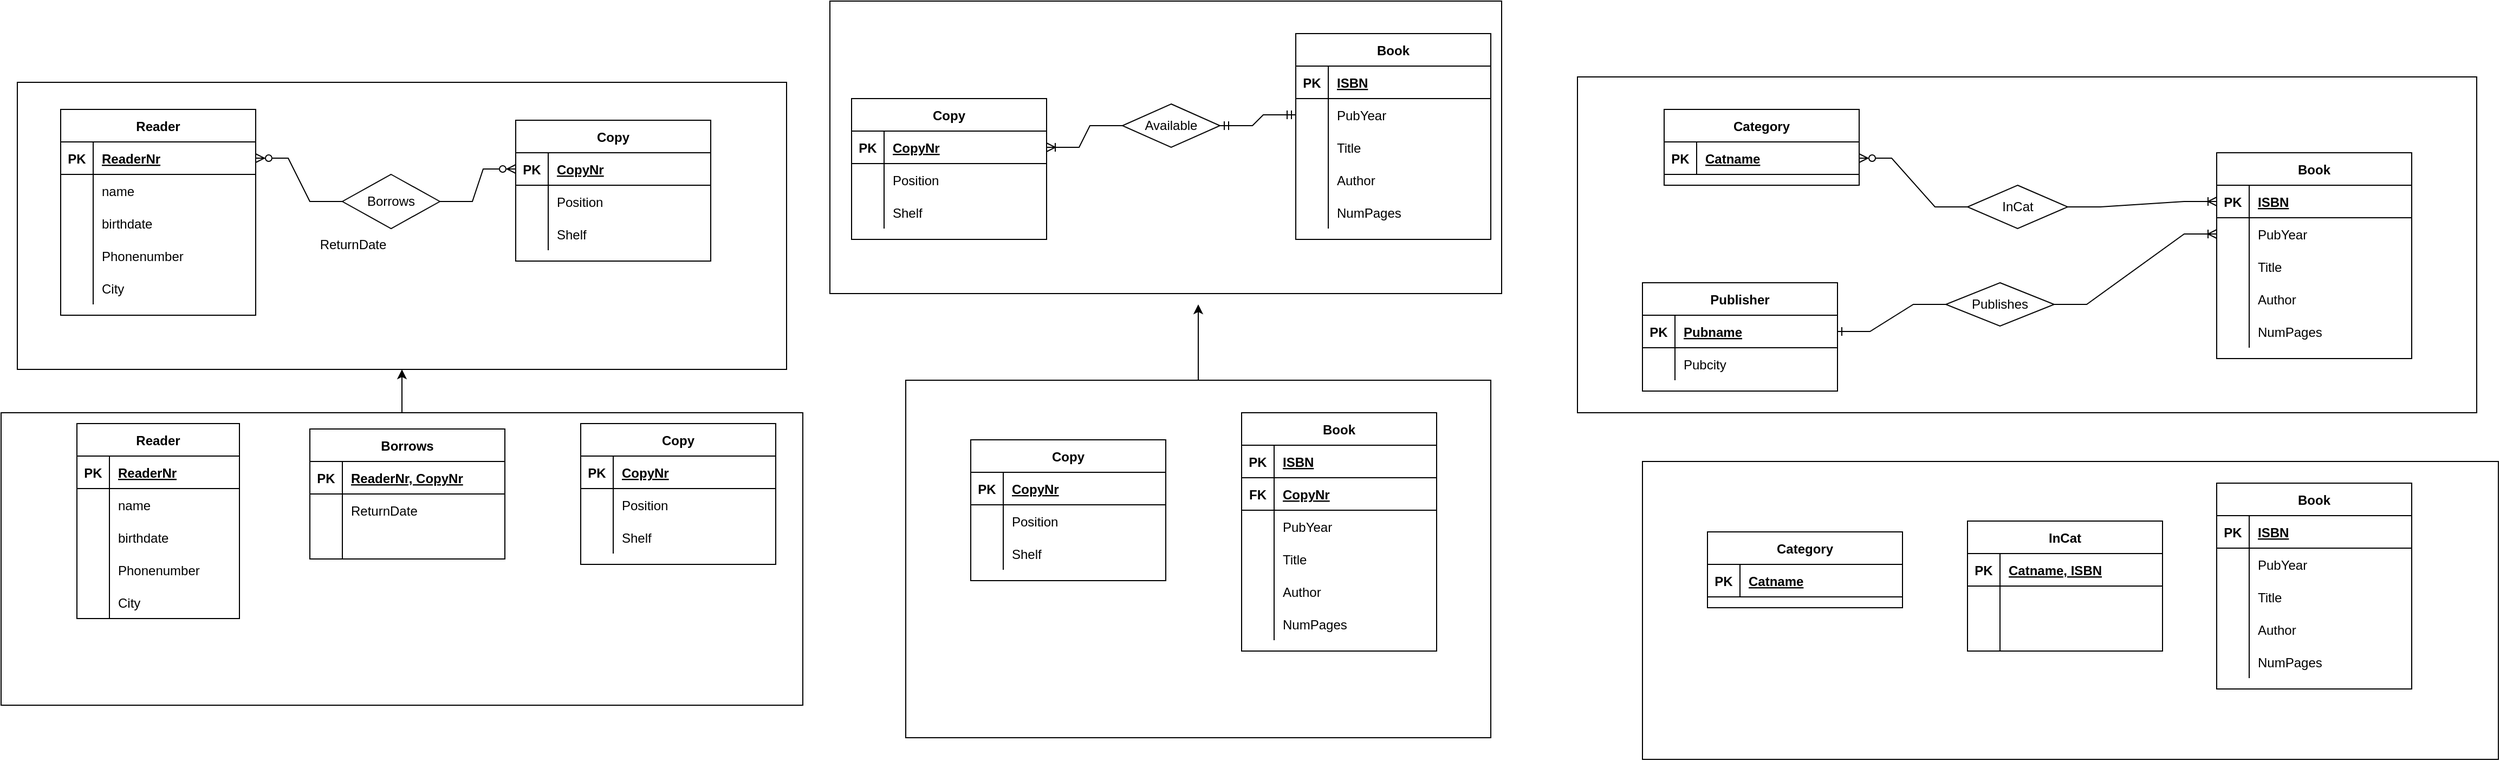 <mxfile version="17.1.3" type="github">
  <diagram id="YbDaTzTtD6lh9NlxWubb" name="Page-1">
    <mxGraphModel dx="2697" dy="891" grid="1" gridSize="10" guides="1" tooltips="1" connect="1" arrows="1" fold="1" page="1" pageScale="1" pageWidth="1100" pageHeight="850" math="0" shadow="0">
      <root>
        <mxCell id="0" />
        <mxCell id="1" parent="0" />
        <mxCell id="J8RmBhUDRjorfTc5Nglt-68" style="edgeStyle=orthogonalEdgeStyle;rounded=0;orthogonalLoop=1;jettySize=auto;html=1;" edge="1" parent="1" source="J8RmBhUDRjorfTc5Nglt-67">
          <mxGeometry relative="1" as="geometry">
            <mxPoint x="1100" y="300" as="targetPoint" />
          </mxGeometry>
        </mxCell>
        <mxCell id="J8RmBhUDRjorfTc5Nglt-67" value="" style="rounded=0;whiteSpace=wrap;html=1;" vertex="1" parent="1">
          <mxGeometry x="830" y="370" width="540" height="330" as="geometry" />
        </mxCell>
        <mxCell id="J8RmBhUDRjorfTc5Nglt-65" value="" style="rounded=0;whiteSpace=wrap;html=1;" vertex="1" parent="1">
          <mxGeometry x="760" y="20" width="620" height="270" as="geometry" />
        </mxCell>
        <mxCell id="J8RmBhUDRjorfTc5Nglt-66" value="" style="edgeStyle=orthogonalEdgeStyle;rounded=0;orthogonalLoop=1;jettySize=auto;html=1;" edge="1" parent="1" source="J8RmBhUDRjorfTc5Nglt-64" target="J8RmBhUDRjorfTc5Nglt-63">
          <mxGeometry relative="1" as="geometry" />
        </mxCell>
        <mxCell id="J8RmBhUDRjorfTc5Nglt-64" value="" style="rounded=0;whiteSpace=wrap;html=1;" vertex="1" parent="1">
          <mxGeometry x="-5" y="400" width="740" height="270" as="geometry" />
        </mxCell>
        <mxCell id="J8RmBhUDRjorfTc5Nglt-63" value="" style="rounded=0;whiteSpace=wrap;html=1;" vertex="1" parent="1">
          <mxGeometry x="10" y="95" width="710" height="265" as="geometry" />
        </mxCell>
        <mxCell id="J8RmBhUDRjorfTc5Nglt-62" value="" style="rounded=0;whiteSpace=wrap;html=1;" vertex="1" parent="1">
          <mxGeometry x="1450" y="90" width="830" height="310" as="geometry" />
        </mxCell>
        <mxCell id="0ZqZkq0Nvg_SHsVVWNpd-1" value="Reader" style="shape=table;startSize=30;container=1;collapsible=1;childLayout=tableLayout;fixedRows=1;rowLines=0;fontStyle=1;align=center;resizeLast=1;" parent="1" vertex="1">
          <mxGeometry x="50" y="120" width="180" height="190" as="geometry" />
        </mxCell>
        <mxCell id="0ZqZkq0Nvg_SHsVVWNpd-2" value="" style="shape=tableRow;horizontal=0;startSize=0;swimlaneHead=0;swimlaneBody=0;fillColor=none;collapsible=0;dropTarget=0;points=[[0,0.5],[1,0.5]];portConstraint=eastwest;top=0;left=0;right=0;bottom=1;" parent="0ZqZkq0Nvg_SHsVVWNpd-1" vertex="1">
          <mxGeometry y="30" width="180" height="30" as="geometry" />
        </mxCell>
        <mxCell id="0ZqZkq0Nvg_SHsVVWNpd-3" value="PK" style="shape=partialRectangle;connectable=0;fillColor=none;top=0;left=0;bottom=0;right=0;fontStyle=1;overflow=hidden;" parent="0ZqZkq0Nvg_SHsVVWNpd-2" vertex="1">
          <mxGeometry width="30" height="30" as="geometry">
            <mxRectangle width="30" height="30" as="alternateBounds" />
          </mxGeometry>
        </mxCell>
        <mxCell id="0ZqZkq0Nvg_SHsVVWNpd-4" value="ReaderNr" style="shape=partialRectangle;connectable=0;fillColor=none;top=0;left=0;bottom=0;right=0;align=left;spacingLeft=6;fontStyle=5;overflow=hidden;" parent="0ZqZkq0Nvg_SHsVVWNpd-2" vertex="1">
          <mxGeometry x="30" width="150" height="30" as="geometry">
            <mxRectangle width="150" height="30" as="alternateBounds" />
          </mxGeometry>
        </mxCell>
        <mxCell id="0ZqZkq0Nvg_SHsVVWNpd-5" value="" style="shape=tableRow;horizontal=0;startSize=0;swimlaneHead=0;swimlaneBody=0;fillColor=none;collapsible=0;dropTarget=0;points=[[0,0.5],[1,0.5]];portConstraint=eastwest;top=0;left=0;right=0;bottom=0;" parent="0ZqZkq0Nvg_SHsVVWNpd-1" vertex="1">
          <mxGeometry y="60" width="180" height="30" as="geometry" />
        </mxCell>
        <mxCell id="0ZqZkq0Nvg_SHsVVWNpd-6" value="" style="shape=partialRectangle;connectable=0;fillColor=none;top=0;left=0;bottom=0;right=0;editable=1;overflow=hidden;" parent="0ZqZkq0Nvg_SHsVVWNpd-5" vertex="1">
          <mxGeometry width="30" height="30" as="geometry">
            <mxRectangle width="30" height="30" as="alternateBounds" />
          </mxGeometry>
        </mxCell>
        <mxCell id="0ZqZkq0Nvg_SHsVVWNpd-7" value="name" style="shape=partialRectangle;connectable=0;fillColor=none;top=0;left=0;bottom=0;right=0;align=left;spacingLeft=6;overflow=hidden;" parent="0ZqZkq0Nvg_SHsVVWNpd-5" vertex="1">
          <mxGeometry x="30" width="150" height="30" as="geometry">
            <mxRectangle width="150" height="30" as="alternateBounds" />
          </mxGeometry>
        </mxCell>
        <mxCell id="0ZqZkq0Nvg_SHsVVWNpd-8" value="" style="shape=tableRow;horizontal=0;startSize=0;swimlaneHead=0;swimlaneBody=0;fillColor=none;collapsible=0;dropTarget=0;points=[[0,0.5],[1,0.5]];portConstraint=eastwest;top=0;left=0;right=0;bottom=0;" parent="0ZqZkq0Nvg_SHsVVWNpd-1" vertex="1">
          <mxGeometry y="90" width="180" height="30" as="geometry" />
        </mxCell>
        <mxCell id="0ZqZkq0Nvg_SHsVVWNpd-9" value="" style="shape=partialRectangle;connectable=0;fillColor=none;top=0;left=0;bottom=0;right=0;editable=1;overflow=hidden;" parent="0ZqZkq0Nvg_SHsVVWNpd-8" vertex="1">
          <mxGeometry width="30" height="30" as="geometry">
            <mxRectangle width="30" height="30" as="alternateBounds" />
          </mxGeometry>
        </mxCell>
        <mxCell id="0ZqZkq0Nvg_SHsVVWNpd-10" value="birthdate" style="shape=partialRectangle;connectable=0;fillColor=none;top=0;left=0;bottom=0;right=0;align=left;spacingLeft=6;overflow=hidden;" parent="0ZqZkq0Nvg_SHsVVWNpd-8" vertex="1">
          <mxGeometry x="30" width="150" height="30" as="geometry">
            <mxRectangle width="150" height="30" as="alternateBounds" />
          </mxGeometry>
        </mxCell>
        <mxCell id="0ZqZkq0Nvg_SHsVVWNpd-11" value="" style="shape=tableRow;horizontal=0;startSize=0;swimlaneHead=0;swimlaneBody=0;fillColor=none;collapsible=0;dropTarget=0;points=[[0,0.5],[1,0.5]];portConstraint=eastwest;top=0;left=0;right=0;bottom=0;" parent="0ZqZkq0Nvg_SHsVVWNpd-1" vertex="1">
          <mxGeometry y="120" width="180" height="30" as="geometry" />
        </mxCell>
        <mxCell id="0ZqZkq0Nvg_SHsVVWNpd-12" value="" style="shape=partialRectangle;connectable=0;fillColor=none;top=0;left=0;bottom=0;right=0;editable=1;overflow=hidden;" parent="0ZqZkq0Nvg_SHsVVWNpd-11" vertex="1">
          <mxGeometry width="30" height="30" as="geometry">
            <mxRectangle width="30" height="30" as="alternateBounds" />
          </mxGeometry>
        </mxCell>
        <mxCell id="0ZqZkq0Nvg_SHsVVWNpd-13" value="Phonenumber" style="shape=partialRectangle;connectable=0;fillColor=none;top=0;left=0;bottom=0;right=0;align=left;spacingLeft=6;overflow=hidden;" parent="0ZqZkq0Nvg_SHsVVWNpd-11" vertex="1">
          <mxGeometry x="30" width="150" height="30" as="geometry">
            <mxRectangle width="150" height="30" as="alternateBounds" />
          </mxGeometry>
        </mxCell>
        <mxCell id="0ZqZkq0Nvg_SHsVVWNpd-14" value="" style="shape=tableRow;horizontal=0;startSize=0;swimlaneHead=0;swimlaneBody=0;fillColor=none;collapsible=0;dropTarget=0;points=[[0,0.5],[1,0.5]];portConstraint=eastwest;top=0;left=0;right=0;bottom=0;" parent="0ZqZkq0Nvg_SHsVVWNpd-1" vertex="1">
          <mxGeometry y="150" width="180" height="30" as="geometry" />
        </mxCell>
        <mxCell id="0ZqZkq0Nvg_SHsVVWNpd-15" value="" style="shape=partialRectangle;connectable=0;fillColor=none;top=0;left=0;bottom=0;right=0;editable=1;overflow=hidden;" parent="0ZqZkq0Nvg_SHsVVWNpd-14" vertex="1">
          <mxGeometry width="30" height="30" as="geometry">
            <mxRectangle width="30" height="30" as="alternateBounds" />
          </mxGeometry>
        </mxCell>
        <mxCell id="0ZqZkq0Nvg_SHsVVWNpd-16" value="City" style="shape=partialRectangle;connectable=0;fillColor=none;top=0;left=0;bottom=0;right=0;align=left;spacingLeft=6;overflow=hidden;" parent="0ZqZkq0Nvg_SHsVVWNpd-14" vertex="1">
          <mxGeometry x="30" width="150" height="30" as="geometry">
            <mxRectangle width="150" height="30" as="alternateBounds" />
          </mxGeometry>
        </mxCell>
        <mxCell id="M9fYzgAi6AkfqWo1RV2u-1" value="Copy" style="shape=table;startSize=30;container=1;collapsible=1;childLayout=tableLayout;fixedRows=1;rowLines=0;fontStyle=1;align=center;resizeLast=1;" parent="1" vertex="1">
          <mxGeometry x="470" y="130" width="180" height="130" as="geometry" />
        </mxCell>
        <mxCell id="M9fYzgAi6AkfqWo1RV2u-2" value="" style="shape=tableRow;horizontal=0;startSize=0;swimlaneHead=0;swimlaneBody=0;fillColor=none;collapsible=0;dropTarget=0;points=[[0,0.5],[1,0.5]];portConstraint=eastwest;top=0;left=0;right=0;bottom=1;" parent="M9fYzgAi6AkfqWo1RV2u-1" vertex="1">
          <mxGeometry y="30" width="180" height="30" as="geometry" />
        </mxCell>
        <mxCell id="M9fYzgAi6AkfqWo1RV2u-3" value="PK" style="shape=partialRectangle;connectable=0;fillColor=none;top=0;left=0;bottom=0;right=0;fontStyle=1;overflow=hidden;" parent="M9fYzgAi6AkfqWo1RV2u-2" vertex="1">
          <mxGeometry width="30" height="30" as="geometry">
            <mxRectangle width="30" height="30" as="alternateBounds" />
          </mxGeometry>
        </mxCell>
        <mxCell id="M9fYzgAi6AkfqWo1RV2u-4" value="CopyNr" style="shape=partialRectangle;connectable=0;fillColor=none;top=0;left=0;bottom=0;right=0;align=left;spacingLeft=6;fontStyle=5;overflow=hidden;" parent="M9fYzgAi6AkfqWo1RV2u-2" vertex="1">
          <mxGeometry x="30" width="150" height="30" as="geometry">
            <mxRectangle width="150" height="30" as="alternateBounds" />
          </mxGeometry>
        </mxCell>
        <mxCell id="M9fYzgAi6AkfqWo1RV2u-5" value="" style="shape=tableRow;horizontal=0;startSize=0;swimlaneHead=0;swimlaneBody=0;fillColor=none;collapsible=0;dropTarget=0;points=[[0,0.5],[1,0.5]];portConstraint=eastwest;top=0;left=0;right=0;bottom=0;" parent="M9fYzgAi6AkfqWo1RV2u-1" vertex="1">
          <mxGeometry y="60" width="180" height="30" as="geometry" />
        </mxCell>
        <mxCell id="M9fYzgAi6AkfqWo1RV2u-6" value="" style="shape=partialRectangle;connectable=0;fillColor=none;top=0;left=0;bottom=0;right=0;editable=1;overflow=hidden;" parent="M9fYzgAi6AkfqWo1RV2u-5" vertex="1">
          <mxGeometry width="30" height="30" as="geometry">
            <mxRectangle width="30" height="30" as="alternateBounds" />
          </mxGeometry>
        </mxCell>
        <mxCell id="M9fYzgAi6AkfqWo1RV2u-7" value="Position" style="shape=partialRectangle;connectable=0;fillColor=none;top=0;left=0;bottom=0;right=0;align=left;spacingLeft=6;overflow=hidden;" parent="M9fYzgAi6AkfqWo1RV2u-5" vertex="1">
          <mxGeometry x="30" width="150" height="30" as="geometry">
            <mxRectangle width="150" height="30" as="alternateBounds" />
          </mxGeometry>
        </mxCell>
        <mxCell id="M9fYzgAi6AkfqWo1RV2u-8" value="" style="shape=tableRow;horizontal=0;startSize=0;swimlaneHead=0;swimlaneBody=0;fillColor=none;collapsible=0;dropTarget=0;points=[[0,0.5],[1,0.5]];portConstraint=eastwest;top=0;left=0;right=0;bottom=0;" parent="M9fYzgAi6AkfqWo1RV2u-1" vertex="1">
          <mxGeometry y="90" width="180" height="30" as="geometry" />
        </mxCell>
        <mxCell id="M9fYzgAi6AkfqWo1RV2u-9" value="" style="shape=partialRectangle;connectable=0;fillColor=none;top=0;left=0;bottom=0;right=0;editable=1;overflow=hidden;" parent="M9fYzgAi6AkfqWo1RV2u-8" vertex="1">
          <mxGeometry width="30" height="30" as="geometry">
            <mxRectangle width="30" height="30" as="alternateBounds" />
          </mxGeometry>
        </mxCell>
        <mxCell id="M9fYzgAi6AkfqWo1RV2u-10" value="Shelf" style="shape=partialRectangle;connectable=0;fillColor=none;top=0;left=0;bottom=0;right=0;align=left;spacingLeft=6;overflow=hidden;" parent="M9fYzgAi6AkfqWo1RV2u-8" vertex="1">
          <mxGeometry x="30" width="150" height="30" as="geometry">
            <mxRectangle width="150" height="30" as="alternateBounds" />
          </mxGeometry>
        </mxCell>
        <mxCell id="M9fYzgAi6AkfqWo1RV2u-14" value="Book" style="shape=table;startSize=30;container=1;collapsible=1;childLayout=tableLayout;fixedRows=1;rowLines=0;fontStyle=1;align=center;resizeLast=1;" parent="1" vertex="1">
          <mxGeometry x="1190" y="50" width="180" height="190" as="geometry" />
        </mxCell>
        <mxCell id="M9fYzgAi6AkfqWo1RV2u-15" value="" style="shape=tableRow;horizontal=0;startSize=0;swimlaneHead=0;swimlaneBody=0;fillColor=none;collapsible=0;dropTarget=0;points=[[0,0.5],[1,0.5]];portConstraint=eastwest;top=0;left=0;right=0;bottom=1;" parent="M9fYzgAi6AkfqWo1RV2u-14" vertex="1">
          <mxGeometry y="30" width="180" height="30" as="geometry" />
        </mxCell>
        <mxCell id="M9fYzgAi6AkfqWo1RV2u-16" value="PK" style="shape=partialRectangle;connectable=0;fillColor=none;top=0;left=0;bottom=0;right=0;fontStyle=1;overflow=hidden;" parent="M9fYzgAi6AkfqWo1RV2u-15" vertex="1">
          <mxGeometry width="30" height="30" as="geometry">
            <mxRectangle width="30" height="30" as="alternateBounds" />
          </mxGeometry>
        </mxCell>
        <mxCell id="M9fYzgAi6AkfqWo1RV2u-17" value="ISBN" style="shape=partialRectangle;connectable=0;fillColor=none;top=0;left=0;bottom=0;right=0;align=left;spacingLeft=6;fontStyle=5;overflow=hidden;" parent="M9fYzgAi6AkfqWo1RV2u-15" vertex="1">
          <mxGeometry x="30" width="150" height="30" as="geometry">
            <mxRectangle width="150" height="30" as="alternateBounds" />
          </mxGeometry>
        </mxCell>
        <mxCell id="M9fYzgAi6AkfqWo1RV2u-18" value="" style="shape=tableRow;horizontal=0;startSize=0;swimlaneHead=0;swimlaneBody=0;fillColor=none;collapsible=0;dropTarget=0;points=[[0,0.5],[1,0.5]];portConstraint=eastwest;top=0;left=0;right=0;bottom=0;" parent="M9fYzgAi6AkfqWo1RV2u-14" vertex="1">
          <mxGeometry y="60" width="180" height="30" as="geometry" />
        </mxCell>
        <mxCell id="M9fYzgAi6AkfqWo1RV2u-19" value="" style="shape=partialRectangle;connectable=0;fillColor=none;top=0;left=0;bottom=0;right=0;editable=1;overflow=hidden;" parent="M9fYzgAi6AkfqWo1RV2u-18" vertex="1">
          <mxGeometry width="30" height="30" as="geometry">
            <mxRectangle width="30" height="30" as="alternateBounds" />
          </mxGeometry>
        </mxCell>
        <mxCell id="M9fYzgAi6AkfqWo1RV2u-20" value="PubYear" style="shape=partialRectangle;connectable=0;fillColor=none;top=0;left=0;bottom=0;right=0;align=left;spacingLeft=6;overflow=hidden;" parent="M9fYzgAi6AkfqWo1RV2u-18" vertex="1">
          <mxGeometry x="30" width="150" height="30" as="geometry">
            <mxRectangle width="150" height="30" as="alternateBounds" />
          </mxGeometry>
        </mxCell>
        <mxCell id="M9fYzgAi6AkfqWo1RV2u-21" value="" style="shape=tableRow;horizontal=0;startSize=0;swimlaneHead=0;swimlaneBody=0;fillColor=none;collapsible=0;dropTarget=0;points=[[0,0.5],[1,0.5]];portConstraint=eastwest;top=0;left=0;right=0;bottom=0;" parent="M9fYzgAi6AkfqWo1RV2u-14" vertex="1">
          <mxGeometry y="90" width="180" height="30" as="geometry" />
        </mxCell>
        <mxCell id="M9fYzgAi6AkfqWo1RV2u-22" value="" style="shape=partialRectangle;connectable=0;fillColor=none;top=0;left=0;bottom=0;right=0;editable=1;overflow=hidden;" parent="M9fYzgAi6AkfqWo1RV2u-21" vertex="1">
          <mxGeometry width="30" height="30" as="geometry">
            <mxRectangle width="30" height="30" as="alternateBounds" />
          </mxGeometry>
        </mxCell>
        <mxCell id="M9fYzgAi6AkfqWo1RV2u-23" value="Title" style="shape=partialRectangle;connectable=0;fillColor=none;top=0;left=0;bottom=0;right=0;align=left;spacingLeft=6;overflow=hidden;" parent="M9fYzgAi6AkfqWo1RV2u-21" vertex="1">
          <mxGeometry x="30" width="150" height="30" as="geometry">
            <mxRectangle width="150" height="30" as="alternateBounds" />
          </mxGeometry>
        </mxCell>
        <mxCell id="M9fYzgAi6AkfqWo1RV2u-24" value="" style="shape=tableRow;horizontal=0;startSize=0;swimlaneHead=0;swimlaneBody=0;fillColor=none;collapsible=0;dropTarget=0;points=[[0,0.5],[1,0.5]];portConstraint=eastwest;top=0;left=0;right=0;bottom=0;" parent="M9fYzgAi6AkfqWo1RV2u-14" vertex="1">
          <mxGeometry y="120" width="180" height="30" as="geometry" />
        </mxCell>
        <mxCell id="M9fYzgAi6AkfqWo1RV2u-25" value="" style="shape=partialRectangle;connectable=0;fillColor=none;top=0;left=0;bottom=0;right=0;editable=1;overflow=hidden;" parent="M9fYzgAi6AkfqWo1RV2u-24" vertex="1">
          <mxGeometry width="30" height="30" as="geometry">
            <mxRectangle width="30" height="30" as="alternateBounds" />
          </mxGeometry>
        </mxCell>
        <mxCell id="M9fYzgAi6AkfqWo1RV2u-26" value="Author" style="shape=partialRectangle;connectable=0;fillColor=none;top=0;left=0;bottom=0;right=0;align=left;spacingLeft=6;overflow=hidden;" parent="M9fYzgAi6AkfqWo1RV2u-24" vertex="1">
          <mxGeometry x="30" width="150" height="30" as="geometry">
            <mxRectangle width="150" height="30" as="alternateBounds" />
          </mxGeometry>
        </mxCell>
        <mxCell id="M9fYzgAi6AkfqWo1RV2u-27" value="" style="shape=tableRow;horizontal=0;startSize=0;swimlaneHead=0;swimlaneBody=0;fillColor=none;collapsible=0;dropTarget=0;points=[[0,0.5],[1,0.5]];portConstraint=eastwest;top=0;left=0;right=0;bottom=0;" parent="M9fYzgAi6AkfqWo1RV2u-14" vertex="1">
          <mxGeometry y="150" width="180" height="30" as="geometry" />
        </mxCell>
        <mxCell id="M9fYzgAi6AkfqWo1RV2u-28" value="" style="shape=partialRectangle;connectable=0;fillColor=none;top=0;left=0;bottom=0;right=0;editable=1;overflow=hidden;" parent="M9fYzgAi6AkfqWo1RV2u-27" vertex="1">
          <mxGeometry width="30" height="30" as="geometry">
            <mxRectangle width="30" height="30" as="alternateBounds" />
          </mxGeometry>
        </mxCell>
        <mxCell id="M9fYzgAi6AkfqWo1RV2u-29" value="NumPages" style="shape=partialRectangle;connectable=0;fillColor=none;top=0;left=0;bottom=0;right=0;align=left;spacingLeft=6;overflow=hidden;" parent="M9fYzgAi6AkfqWo1RV2u-27" vertex="1">
          <mxGeometry x="30" width="150" height="30" as="geometry">
            <mxRectangle width="150" height="30" as="alternateBounds" />
          </mxGeometry>
        </mxCell>
        <mxCell id="M9fYzgAi6AkfqWo1RV2u-30" value="Category" style="shape=table;startSize=30;container=1;collapsible=1;childLayout=tableLayout;fixedRows=1;rowLines=0;fontStyle=1;align=center;resizeLast=1;" parent="1" vertex="1">
          <mxGeometry x="1530" y="120" width="180" height="70" as="geometry" />
        </mxCell>
        <mxCell id="M9fYzgAi6AkfqWo1RV2u-31" value="" style="shape=tableRow;horizontal=0;startSize=0;swimlaneHead=0;swimlaneBody=0;fillColor=none;collapsible=0;dropTarget=0;points=[[0,0.5],[1,0.5]];portConstraint=eastwest;top=0;left=0;right=0;bottom=1;" parent="M9fYzgAi6AkfqWo1RV2u-30" vertex="1">
          <mxGeometry y="30" width="180" height="30" as="geometry" />
        </mxCell>
        <mxCell id="M9fYzgAi6AkfqWo1RV2u-32" value="PK" style="shape=partialRectangle;connectable=0;fillColor=none;top=0;left=0;bottom=0;right=0;fontStyle=1;overflow=hidden;" parent="M9fYzgAi6AkfqWo1RV2u-31" vertex="1">
          <mxGeometry width="30" height="30" as="geometry">
            <mxRectangle width="30" height="30" as="alternateBounds" />
          </mxGeometry>
        </mxCell>
        <mxCell id="M9fYzgAi6AkfqWo1RV2u-33" value="Catname" style="shape=partialRectangle;connectable=0;fillColor=none;top=0;left=0;bottom=0;right=0;align=left;spacingLeft=6;fontStyle=5;overflow=hidden;" parent="M9fYzgAi6AkfqWo1RV2u-31" vertex="1">
          <mxGeometry x="30" width="150" height="30" as="geometry">
            <mxRectangle width="150" height="30" as="alternateBounds" />
          </mxGeometry>
        </mxCell>
        <mxCell id="M9fYzgAi6AkfqWo1RV2u-43" value="Publisher" style="shape=table;startSize=30;container=1;collapsible=1;childLayout=tableLayout;fixedRows=1;rowLines=0;fontStyle=1;align=center;resizeLast=1;" parent="1" vertex="1">
          <mxGeometry x="1510" y="280" width="180" height="100" as="geometry" />
        </mxCell>
        <mxCell id="M9fYzgAi6AkfqWo1RV2u-44" value="" style="shape=tableRow;horizontal=0;startSize=0;swimlaneHead=0;swimlaneBody=0;fillColor=none;collapsible=0;dropTarget=0;points=[[0,0.5],[1,0.5]];portConstraint=eastwest;top=0;left=0;right=0;bottom=1;" parent="M9fYzgAi6AkfqWo1RV2u-43" vertex="1">
          <mxGeometry y="30" width="180" height="30" as="geometry" />
        </mxCell>
        <mxCell id="M9fYzgAi6AkfqWo1RV2u-45" value="PK" style="shape=partialRectangle;connectable=0;fillColor=none;top=0;left=0;bottom=0;right=0;fontStyle=1;overflow=hidden;" parent="M9fYzgAi6AkfqWo1RV2u-44" vertex="1">
          <mxGeometry width="30" height="30" as="geometry">
            <mxRectangle width="30" height="30" as="alternateBounds" />
          </mxGeometry>
        </mxCell>
        <mxCell id="M9fYzgAi6AkfqWo1RV2u-46" value="Pubname" style="shape=partialRectangle;connectable=0;fillColor=none;top=0;left=0;bottom=0;right=0;align=left;spacingLeft=6;fontStyle=5;overflow=hidden;" parent="M9fYzgAi6AkfqWo1RV2u-44" vertex="1">
          <mxGeometry x="30" width="150" height="30" as="geometry">
            <mxRectangle width="150" height="30" as="alternateBounds" />
          </mxGeometry>
        </mxCell>
        <mxCell id="M9fYzgAi6AkfqWo1RV2u-47" value="" style="shape=tableRow;horizontal=0;startSize=0;swimlaneHead=0;swimlaneBody=0;fillColor=none;collapsible=0;dropTarget=0;points=[[0,0.5],[1,0.5]];portConstraint=eastwest;top=0;left=0;right=0;bottom=0;" parent="M9fYzgAi6AkfqWo1RV2u-43" vertex="1">
          <mxGeometry y="60" width="180" height="30" as="geometry" />
        </mxCell>
        <mxCell id="M9fYzgAi6AkfqWo1RV2u-48" value="" style="shape=partialRectangle;connectable=0;fillColor=none;top=0;left=0;bottom=0;right=0;editable=1;overflow=hidden;" parent="M9fYzgAi6AkfqWo1RV2u-47" vertex="1">
          <mxGeometry width="30" height="30" as="geometry">
            <mxRectangle width="30" height="30" as="alternateBounds" />
          </mxGeometry>
        </mxCell>
        <mxCell id="M9fYzgAi6AkfqWo1RV2u-49" value="Pubcity" style="shape=partialRectangle;connectable=0;fillColor=none;top=0;left=0;bottom=0;right=0;align=left;spacingLeft=6;overflow=hidden;" parent="M9fYzgAi6AkfqWo1RV2u-47" vertex="1">
          <mxGeometry x="30" width="150" height="30" as="geometry">
            <mxRectangle width="150" height="30" as="alternateBounds" />
          </mxGeometry>
        </mxCell>
        <mxCell id="M9fYzgAi6AkfqWo1RV2u-56" value="Borrows" style="shape=rhombus;perimeter=rhombusPerimeter;whiteSpace=wrap;html=1;align=center;" parent="1" vertex="1">
          <mxGeometry x="310" y="180" width="90" height="50" as="geometry" />
        </mxCell>
        <mxCell id="M9fYzgAi6AkfqWo1RV2u-57" value="" style="edgeStyle=entityRelationEdgeStyle;fontSize=12;html=1;endArrow=ERzeroToMany;endFill=1;rounded=0;exitX=0;exitY=0.5;exitDx=0;exitDy=0;entryX=1;entryY=0.5;entryDx=0;entryDy=0;" parent="1" source="M9fYzgAi6AkfqWo1RV2u-56" target="0ZqZkq0Nvg_SHsVVWNpd-2" edge="1">
          <mxGeometry width="100" height="100" relative="1" as="geometry">
            <mxPoint x="270" y="270" as="sourcePoint" />
            <mxPoint x="370" y="170" as="targetPoint" />
          </mxGeometry>
        </mxCell>
        <mxCell id="M9fYzgAi6AkfqWo1RV2u-58" value="" style="edgeStyle=entityRelationEdgeStyle;fontSize=12;html=1;endArrow=ERzeroToMany;endFill=1;rounded=0;exitX=1;exitY=0.5;exitDx=0;exitDy=0;entryX=0;entryY=0.5;entryDx=0;entryDy=0;" parent="1" source="M9fYzgAi6AkfqWo1RV2u-56" target="M9fYzgAi6AkfqWo1RV2u-2" edge="1">
          <mxGeometry width="100" height="100" relative="1" as="geometry">
            <mxPoint x="270" y="270" as="sourcePoint" />
            <mxPoint x="370" y="170" as="targetPoint" />
          </mxGeometry>
        </mxCell>
        <mxCell id="M9fYzgAi6AkfqWo1RV2u-59" value="Available" style="shape=rhombus;perimeter=rhombusPerimeter;whiteSpace=wrap;html=1;align=center;" parent="1" vertex="1">
          <mxGeometry x="1030" y="115" width="90" height="40" as="geometry" />
        </mxCell>
        <mxCell id="M9fYzgAi6AkfqWo1RV2u-60" value="" style="edgeStyle=entityRelationEdgeStyle;fontSize=12;html=1;endArrow=ERoneToMany;rounded=0;entryX=1;entryY=0.5;entryDx=0;entryDy=0;exitX=0;exitY=0.5;exitDx=0;exitDy=0;" parent="1" source="M9fYzgAi6AkfqWo1RV2u-59" target="7QTB-xddnWvCCkOywCu_-20" edge="1">
          <mxGeometry width="100" height="100" relative="1" as="geometry">
            <mxPoint x="640" y="360" as="sourcePoint" />
            <mxPoint x="740" y="260" as="targetPoint" />
          </mxGeometry>
        </mxCell>
        <mxCell id="M9fYzgAi6AkfqWo1RV2u-62" value="" style="edgeStyle=entityRelationEdgeStyle;fontSize=12;html=1;endArrow=ERmandOne;startArrow=ERmandOne;rounded=0;exitX=1;exitY=0.5;exitDx=0;exitDy=0;entryX=0;entryY=0.5;entryDx=0;entryDy=0;" parent="1" source="M9fYzgAi6AkfqWo1RV2u-59" target="M9fYzgAi6AkfqWo1RV2u-18" edge="1">
          <mxGeometry width="100" height="100" relative="1" as="geometry">
            <mxPoint x="710" y="440" as="sourcePoint" />
            <mxPoint x="810" y="340" as="targetPoint" />
          </mxGeometry>
        </mxCell>
        <mxCell id="M9fYzgAi6AkfqWo1RV2u-63" value="InCat" style="shape=rhombus;perimeter=rhombusPerimeter;whiteSpace=wrap;html=1;align=center;" parent="1" vertex="1">
          <mxGeometry x="1810" y="190" width="92.5" height="40" as="geometry" />
        </mxCell>
        <mxCell id="M9fYzgAi6AkfqWo1RV2u-64" value="" style="edgeStyle=entityRelationEdgeStyle;fontSize=12;html=1;endArrow=ERoneToMany;rounded=0;entryX=0;entryY=0.5;entryDx=0;entryDy=0;exitX=1;exitY=0.5;exitDx=0;exitDy=0;" parent="1" source="M9fYzgAi6AkfqWo1RV2u-63" target="7QTB-xddnWvCCkOywCu_-54" edge="1">
          <mxGeometry width="100" height="100" relative="1" as="geometry">
            <mxPoint x="1330" y="225" as="sourcePoint" />
            <mxPoint x="1430" y="125" as="targetPoint" />
          </mxGeometry>
        </mxCell>
        <mxCell id="M9fYzgAi6AkfqWo1RV2u-65" value="" style="edgeStyle=entityRelationEdgeStyle;fontSize=12;html=1;endArrow=ERzeroToMany;endFill=1;rounded=0;entryX=1;entryY=0.5;entryDx=0;entryDy=0;exitX=0;exitY=0.5;exitDx=0;exitDy=0;" parent="1" source="M9fYzgAi6AkfqWo1RV2u-63" target="M9fYzgAi6AkfqWo1RV2u-31" edge="1">
          <mxGeometry width="100" height="100" relative="1" as="geometry">
            <mxPoint x="1840" y="215" as="sourcePoint" />
            <mxPoint x="1940" y="115" as="targetPoint" />
          </mxGeometry>
        </mxCell>
        <mxCell id="M9fYzgAi6AkfqWo1RV2u-66" value="Publishes" style="shape=rhombus;perimeter=rhombusPerimeter;whiteSpace=wrap;html=1;align=center;" parent="1" vertex="1">
          <mxGeometry x="1790" y="280" width="100" height="40" as="geometry" />
        </mxCell>
        <mxCell id="M9fYzgAi6AkfqWo1RV2u-67" value="" style="edgeStyle=entityRelationEdgeStyle;fontSize=12;html=1;endArrow=ERoneToMany;rounded=0;exitX=1;exitY=0.5;exitDx=0;exitDy=0;entryX=0;entryY=0.5;entryDx=0;entryDy=0;" parent="1" source="M9fYzgAi6AkfqWo1RV2u-66" target="7QTB-xddnWvCCkOywCu_-57" edge="1">
          <mxGeometry width="100" height="100" relative="1" as="geometry">
            <mxPoint x="1330" y="225" as="sourcePoint" />
            <mxPoint x="1430" y="125" as="targetPoint" />
          </mxGeometry>
        </mxCell>
        <mxCell id="7QTB-xddnWvCCkOywCu_-2" value="" style="edgeStyle=entityRelationEdgeStyle;fontSize=12;html=1;endArrow=ERone;endFill=1;rounded=0;entryX=1;entryY=0.5;entryDx=0;entryDy=0;exitX=0;exitY=0.5;exitDx=0;exitDy=0;" parent="1" source="M9fYzgAi6AkfqWo1RV2u-66" target="M9fYzgAi6AkfqWo1RV2u-44" edge="1">
          <mxGeometry width="100" height="100" relative="1" as="geometry">
            <mxPoint x="1830" y="355" as="sourcePoint" />
            <mxPoint x="1930" y="255" as="targetPoint" />
          </mxGeometry>
        </mxCell>
        <mxCell id="7QTB-xddnWvCCkOywCu_-3" value="Reader" style="shape=table;startSize=30;container=1;collapsible=1;childLayout=tableLayout;fixedRows=1;rowLines=0;fontStyle=1;align=center;resizeLast=1;" parent="1" vertex="1">
          <mxGeometry x="65" y="410" width="150" height="180" as="geometry" />
        </mxCell>
        <mxCell id="7QTB-xddnWvCCkOywCu_-4" value="" style="shape=tableRow;horizontal=0;startSize=0;swimlaneHead=0;swimlaneBody=0;fillColor=none;collapsible=0;dropTarget=0;points=[[0,0.5],[1,0.5]];portConstraint=eastwest;top=0;left=0;right=0;bottom=1;" parent="7QTB-xddnWvCCkOywCu_-3" vertex="1">
          <mxGeometry y="30" width="150" height="30" as="geometry" />
        </mxCell>
        <mxCell id="7QTB-xddnWvCCkOywCu_-5" value="PK" style="shape=partialRectangle;connectable=0;fillColor=none;top=0;left=0;bottom=0;right=0;fontStyle=1;overflow=hidden;" parent="7QTB-xddnWvCCkOywCu_-4" vertex="1">
          <mxGeometry width="30" height="30" as="geometry">
            <mxRectangle width="30" height="30" as="alternateBounds" />
          </mxGeometry>
        </mxCell>
        <mxCell id="7QTB-xddnWvCCkOywCu_-6" value="ReaderNr" style="shape=partialRectangle;connectable=0;fillColor=none;top=0;left=0;bottom=0;right=0;align=left;spacingLeft=6;fontStyle=5;overflow=hidden;" parent="7QTB-xddnWvCCkOywCu_-4" vertex="1">
          <mxGeometry x="30" width="120" height="30" as="geometry">
            <mxRectangle width="120" height="30" as="alternateBounds" />
          </mxGeometry>
        </mxCell>
        <mxCell id="7QTB-xddnWvCCkOywCu_-7" value="" style="shape=tableRow;horizontal=0;startSize=0;swimlaneHead=0;swimlaneBody=0;fillColor=none;collapsible=0;dropTarget=0;points=[[0,0.5],[1,0.5]];portConstraint=eastwest;top=0;left=0;right=0;bottom=0;" parent="7QTB-xddnWvCCkOywCu_-3" vertex="1">
          <mxGeometry y="60" width="150" height="30" as="geometry" />
        </mxCell>
        <mxCell id="7QTB-xddnWvCCkOywCu_-8" value="" style="shape=partialRectangle;connectable=0;fillColor=none;top=0;left=0;bottom=0;right=0;editable=1;overflow=hidden;" parent="7QTB-xddnWvCCkOywCu_-7" vertex="1">
          <mxGeometry width="30" height="30" as="geometry">
            <mxRectangle width="30" height="30" as="alternateBounds" />
          </mxGeometry>
        </mxCell>
        <mxCell id="7QTB-xddnWvCCkOywCu_-9" value="name" style="shape=partialRectangle;connectable=0;fillColor=none;top=0;left=0;bottom=0;right=0;align=left;spacingLeft=6;overflow=hidden;" parent="7QTB-xddnWvCCkOywCu_-7" vertex="1">
          <mxGeometry x="30" width="120" height="30" as="geometry">
            <mxRectangle width="120" height="30" as="alternateBounds" />
          </mxGeometry>
        </mxCell>
        <mxCell id="7QTB-xddnWvCCkOywCu_-10" value="" style="shape=tableRow;horizontal=0;startSize=0;swimlaneHead=0;swimlaneBody=0;fillColor=none;collapsible=0;dropTarget=0;points=[[0,0.5],[1,0.5]];portConstraint=eastwest;top=0;left=0;right=0;bottom=0;" parent="7QTB-xddnWvCCkOywCu_-3" vertex="1">
          <mxGeometry y="90" width="150" height="30" as="geometry" />
        </mxCell>
        <mxCell id="7QTB-xddnWvCCkOywCu_-11" value="" style="shape=partialRectangle;connectable=0;fillColor=none;top=0;left=0;bottom=0;right=0;editable=1;overflow=hidden;" parent="7QTB-xddnWvCCkOywCu_-10" vertex="1">
          <mxGeometry width="30" height="30" as="geometry">
            <mxRectangle width="30" height="30" as="alternateBounds" />
          </mxGeometry>
        </mxCell>
        <mxCell id="7QTB-xddnWvCCkOywCu_-12" value="birthdate" style="shape=partialRectangle;connectable=0;fillColor=none;top=0;left=0;bottom=0;right=0;align=left;spacingLeft=6;overflow=hidden;" parent="7QTB-xddnWvCCkOywCu_-10" vertex="1">
          <mxGeometry x="30" width="120" height="30" as="geometry">
            <mxRectangle width="120" height="30" as="alternateBounds" />
          </mxGeometry>
        </mxCell>
        <mxCell id="7QTB-xddnWvCCkOywCu_-13" value="" style="shape=tableRow;horizontal=0;startSize=0;swimlaneHead=0;swimlaneBody=0;fillColor=none;collapsible=0;dropTarget=0;points=[[0,0.5],[1,0.5]];portConstraint=eastwest;top=0;left=0;right=0;bottom=0;" parent="7QTB-xddnWvCCkOywCu_-3" vertex="1">
          <mxGeometry y="120" width="150" height="30" as="geometry" />
        </mxCell>
        <mxCell id="7QTB-xddnWvCCkOywCu_-14" value="" style="shape=partialRectangle;connectable=0;fillColor=none;top=0;left=0;bottom=0;right=0;editable=1;overflow=hidden;" parent="7QTB-xddnWvCCkOywCu_-13" vertex="1">
          <mxGeometry width="30" height="30" as="geometry">
            <mxRectangle width="30" height="30" as="alternateBounds" />
          </mxGeometry>
        </mxCell>
        <mxCell id="7QTB-xddnWvCCkOywCu_-15" value="Phonenumber" style="shape=partialRectangle;connectable=0;fillColor=none;top=0;left=0;bottom=0;right=0;align=left;spacingLeft=6;overflow=hidden;" parent="7QTB-xddnWvCCkOywCu_-13" vertex="1">
          <mxGeometry x="30" width="120" height="30" as="geometry">
            <mxRectangle width="120" height="30" as="alternateBounds" />
          </mxGeometry>
        </mxCell>
        <mxCell id="7QTB-xddnWvCCkOywCu_-16" value="" style="shape=tableRow;horizontal=0;startSize=0;swimlaneHead=0;swimlaneBody=0;fillColor=none;collapsible=0;dropTarget=0;points=[[0,0.5],[1,0.5]];portConstraint=eastwest;top=0;left=0;right=0;bottom=0;" parent="7QTB-xddnWvCCkOywCu_-3" vertex="1">
          <mxGeometry y="150" width="150" height="30" as="geometry" />
        </mxCell>
        <mxCell id="7QTB-xddnWvCCkOywCu_-17" value="" style="shape=partialRectangle;connectable=0;fillColor=none;top=0;left=0;bottom=0;right=0;editable=1;overflow=hidden;" parent="7QTB-xddnWvCCkOywCu_-16" vertex="1">
          <mxGeometry width="30" height="30" as="geometry">
            <mxRectangle width="30" height="30" as="alternateBounds" />
          </mxGeometry>
        </mxCell>
        <mxCell id="7QTB-xddnWvCCkOywCu_-18" value="City" style="shape=partialRectangle;connectable=0;fillColor=none;top=0;left=0;bottom=0;right=0;align=left;spacingLeft=6;overflow=hidden;" parent="7QTB-xddnWvCCkOywCu_-16" vertex="1">
          <mxGeometry x="30" width="120" height="30" as="geometry">
            <mxRectangle width="120" height="30" as="alternateBounds" />
          </mxGeometry>
        </mxCell>
        <mxCell id="7QTB-xddnWvCCkOywCu_-19" value="Copy" style="shape=table;startSize=30;container=1;collapsible=1;childLayout=tableLayout;fixedRows=1;rowLines=0;fontStyle=1;align=center;resizeLast=1;" parent="1" vertex="1">
          <mxGeometry x="780" y="110" width="180" height="130" as="geometry" />
        </mxCell>
        <mxCell id="7QTB-xddnWvCCkOywCu_-20" value="" style="shape=tableRow;horizontal=0;startSize=0;swimlaneHead=0;swimlaneBody=0;fillColor=none;collapsible=0;dropTarget=0;points=[[0,0.5],[1,0.5]];portConstraint=eastwest;top=0;left=0;right=0;bottom=1;" parent="7QTB-xddnWvCCkOywCu_-19" vertex="1">
          <mxGeometry y="30" width="180" height="30" as="geometry" />
        </mxCell>
        <mxCell id="7QTB-xddnWvCCkOywCu_-21" value="PK" style="shape=partialRectangle;connectable=0;fillColor=none;top=0;left=0;bottom=0;right=0;fontStyle=1;overflow=hidden;" parent="7QTB-xddnWvCCkOywCu_-20" vertex="1">
          <mxGeometry width="30" height="30" as="geometry">
            <mxRectangle width="30" height="30" as="alternateBounds" />
          </mxGeometry>
        </mxCell>
        <mxCell id="7QTB-xddnWvCCkOywCu_-22" value="CopyNr" style="shape=partialRectangle;connectable=0;fillColor=none;top=0;left=0;bottom=0;right=0;align=left;spacingLeft=6;fontStyle=5;overflow=hidden;" parent="7QTB-xddnWvCCkOywCu_-20" vertex="1">
          <mxGeometry x="30" width="150" height="30" as="geometry">
            <mxRectangle width="150" height="30" as="alternateBounds" />
          </mxGeometry>
        </mxCell>
        <mxCell id="7QTB-xddnWvCCkOywCu_-23" value="" style="shape=tableRow;horizontal=0;startSize=0;swimlaneHead=0;swimlaneBody=0;fillColor=none;collapsible=0;dropTarget=0;points=[[0,0.5],[1,0.5]];portConstraint=eastwest;top=0;left=0;right=0;bottom=0;" parent="7QTB-xddnWvCCkOywCu_-19" vertex="1">
          <mxGeometry y="60" width="180" height="30" as="geometry" />
        </mxCell>
        <mxCell id="7QTB-xddnWvCCkOywCu_-24" value="" style="shape=partialRectangle;connectable=0;fillColor=none;top=0;left=0;bottom=0;right=0;editable=1;overflow=hidden;" parent="7QTB-xddnWvCCkOywCu_-23" vertex="1">
          <mxGeometry width="30" height="30" as="geometry">
            <mxRectangle width="30" height="30" as="alternateBounds" />
          </mxGeometry>
        </mxCell>
        <mxCell id="7QTB-xddnWvCCkOywCu_-25" value="Position" style="shape=partialRectangle;connectable=0;fillColor=none;top=0;left=0;bottom=0;right=0;align=left;spacingLeft=6;overflow=hidden;" parent="7QTB-xddnWvCCkOywCu_-23" vertex="1">
          <mxGeometry x="30" width="150" height="30" as="geometry">
            <mxRectangle width="150" height="30" as="alternateBounds" />
          </mxGeometry>
        </mxCell>
        <mxCell id="7QTB-xddnWvCCkOywCu_-26" value="" style="shape=tableRow;horizontal=0;startSize=0;swimlaneHead=0;swimlaneBody=0;fillColor=none;collapsible=0;dropTarget=0;points=[[0,0.5],[1,0.5]];portConstraint=eastwest;top=0;left=0;right=0;bottom=0;" parent="7QTB-xddnWvCCkOywCu_-19" vertex="1">
          <mxGeometry y="90" width="180" height="30" as="geometry" />
        </mxCell>
        <mxCell id="7QTB-xddnWvCCkOywCu_-27" value="" style="shape=partialRectangle;connectable=0;fillColor=none;top=0;left=0;bottom=0;right=0;editable=1;overflow=hidden;" parent="7QTB-xddnWvCCkOywCu_-26" vertex="1">
          <mxGeometry width="30" height="30" as="geometry">
            <mxRectangle width="30" height="30" as="alternateBounds" />
          </mxGeometry>
        </mxCell>
        <mxCell id="7QTB-xddnWvCCkOywCu_-28" value="Shelf" style="shape=partialRectangle;connectable=0;fillColor=none;top=0;left=0;bottom=0;right=0;align=left;spacingLeft=6;overflow=hidden;" parent="7QTB-xddnWvCCkOywCu_-26" vertex="1">
          <mxGeometry x="30" width="150" height="30" as="geometry">
            <mxRectangle width="150" height="30" as="alternateBounds" />
          </mxGeometry>
        </mxCell>
        <mxCell id="7QTB-xddnWvCCkOywCu_-30" value="Copy" style="shape=table;startSize=30;container=1;collapsible=1;childLayout=tableLayout;fixedRows=1;rowLines=0;fontStyle=1;align=center;resizeLast=1;" parent="1" vertex="1">
          <mxGeometry x="530" y="410" width="180" height="130" as="geometry" />
        </mxCell>
        <mxCell id="7QTB-xddnWvCCkOywCu_-31" value="" style="shape=tableRow;horizontal=0;startSize=0;swimlaneHead=0;swimlaneBody=0;fillColor=none;collapsible=0;dropTarget=0;points=[[0,0.5],[1,0.5]];portConstraint=eastwest;top=0;left=0;right=0;bottom=1;" parent="7QTB-xddnWvCCkOywCu_-30" vertex="1">
          <mxGeometry y="30" width="180" height="30" as="geometry" />
        </mxCell>
        <mxCell id="7QTB-xddnWvCCkOywCu_-32" value="PK" style="shape=partialRectangle;connectable=0;fillColor=none;top=0;left=0;bottom=0;right=0;fontStyle=1;overflow=hidden;" parent="7QTB-xddnWvCCkOywCu_-31" vertex="1">
          <mxGeometry width="30" height="30" as="geometry">
            <mxRectangle width="30" height="30" as="alternateBounds" />
          </mxGeometry>
        </mxCell>
        <mxCell id="7QTB-xddnWvCCkOywCu_-33" value="CopyNr" style="shape=partialRectangle;connectable=0;fillColor=none;top=0;left=0;bottom=0;right=0;align=left;spacingLeft=6;fontStyle=5;overflow=hidden;" parent="7QTB-xddnWvCCkOywCu_-31" vertex="1">
          <mxGeometry x="30" width="150" height="30" as="geometry">
            <mxRectangle width="150" height="30" as="alternateBounds" />
          </mxGeometry>
        </mxCell>
        <mxCell id="7QTB-xddnWvCCkOywCu_-34" value="" style="shape=tableRow;horizontal=0;startSize=0;swimlaneHead=0;swimlaneBody=0;fillColor=none;collapsible=0;dropTarget=0;points=[[0,0.5],[1,0.5]];portConstraint=eastwest;top=0;left=0;right=0;bottom=0;" parent="7QTB-xddnWvCCkOywCu_-30" vertex="1">
          <mxGeometry y="60" width="180" height="30" as="geometry" />
        </mxCell>
        <mxCell id="7QTB-xddnWvCCkOywCu_-35" value="" style="shape=partialRectangle;connectable=0;fillColor=none;top=0;left=0;bottom=0;right=0;editable=1;overflow=hidden;" parent="7QTB-xddnWvCCkOywCu_-34" vertex="1">
          <mxGeometry width="30" height="30" as="geometry">
            <mxRectangle width="30" height="30" as="alternateBounds" />
          </mxGeometry>
        </mxCell>
        <mxCell id="7QTB-xddnWvCCkOywCu_-36" value="Position" style="shape=partialRectangle;connectable=0;fillColor=none;top=0;left=0;bottom=0;right=0;align=left;spacingLeft=6;overflow=hidden;" parent="7QTB-xddnWvCCkOywCu_-34" vertex="1">
          <mxGeometry x="30" width="150" height="30" as="geometry">
            <mxRectangle width="150" height="30" as="alternateBounds" />
          </mxGeometry>
        </mxCell>
        <mxCell id="7QTB-xddnWvCCkOywCu_-37" value="" style="shape=tableRow;horizontal=0;startSize=0;swimlaneHead=0;swimlaneBody=0;fillColor=none;collapsible=0;dropTarget=0;points=[[0,0.5],[1,0.5]];portConstraint=eastwest;top=0;left=0;right=0;bottom=0;" parent="7QTB-xddnWvCCkOywCu_-30" vertex="1">
          <mxGeometry y="90" width="180" height="30" as="geometry" />
        </mxCell>
        <mxCell id="7QTB-xddnWvCCkOywCu_-38" value="" style="shape=partialRectangle;connectable=0;fillColor=none;top=0;left=0;bottom=0;right=0;editable=1;overflow=hidden;" parent="7QTB-xddnWvCCkOywCu_-37" vertex="1">
          <mxGeometry width="30" height="30" as="geometry">
            <mxRectangle width="30" height="30" as="alternateBounds" />
          </mxGeometry>
        </mxCell>
        <mxCell id="7QTB-xddnWvCCkOywCu_-39" value="Shelf" style="shape=partialRectangle;connectable=0;fillColor=none;top=0;left=0;bottom=0;right=0;align=left;spacingLeft=6;overflow=hidden;" parent="7QTB-xddnWvCCkOywCu_-37" vertex="1">
          <mxGeometry x="30" width="150" height="30" as="geometry">
            <mxRectangle width="150" height="30" as="alternateBounds" />
          </mxGeometry>
        </mxCell>
        <mxCell id="7QTB-xddnWvCCkOywCu_-40" value="Borrows" style="shape=table;startSize=30;container=1;collapsible=1;childLayout=tableLayout;fixedRows=1;rowLines=0;fontStyle=1;align=center;resizeLast=1;" parent="1" vertex="1">
          <mxGeometry x="280" y="415" width="180" height="120" as="geometry" />
        </mxCell>
        <mxCell id="7QTB-xddnWvCCkOywCu_-41" value="" style="shape=tableRow;horizontal=0;startSize=0;swimlaneHead=0;swimlaneBody=0;fillColor=none;collapsible=0;dropTarget=0;points=[[0,0.5],[1,0.5]];portConstraint=eastwest;top=0;left=0;right=0;bottom=1;" parent="7QTB-xddnWvCCkOywCu_-40" vertex="1">
          <mxGeometry y="30" width="180" height="30" as="geometry" />
        </mxCell>
        <mxCell id="7QTB-xddnWvCCkOywCu_-42" value="PK" style="shape=partialRectangle;connectable=0;fillColor=none;top=0;left=0;bottom=0;right=0;fontStyle=1;overflow=hidden;" parent="7QTB-xddnWvCCkOywCu_-41" vertex="1">
          <mxGeometry width="30" height="30" as="geometry">
            <mxRectangle width="30" height="30" as="alternateBounds" />
          </mxGeometry>
        </mxCell>
        <mxCell id="7QTB-xddnWvCCkOywCu_-43" value="ReaderNr, CopyNr" style="shape=partialRectangle;connectable=0;fillColor=none;top=0;left=0;bottom=0;right=0;align=left;spacingLeft=6;fontStyle=5;overflow=hidden;" parent="7QTB-xddnWvCCkOywCu_-41" vertex="1">
          <mxGeometry x="30" width="150" height="30" as="geometry">
            <mxRectangle width="150" height="30" as="alternateBounds" />
          </mxGeometry>
        </mxCell>
        <mxCell id="7QTB-xddnWvCCkOywCu_-44" value="" style="shape=tableRow;horizontal=0;startSize=0;swimlaneHead=0;swimlaneBody=0;fillColor=none;collapsible=0;dropTarget=0;points=[[0,0.5],[1,0.5]];portConstraint=eastwest;top=0;left=0;right=0;bottom=0;" parent="7QTB-xddnWvCCkOywCu_-40" vertex="1">
          <mxGeometry y="60" width="180" height="30" as="geometry" />
        </mxCell>
        <mxCell id="7QTB-xddnWvCCkOywCu_-45" value="" style="shape=partialRectangle;connectable=0;fillColor=none;top=0;left=0;bottom=0;right=0;editable=1;overflow=hidden;" parent="7QTB-xddnWvCCkOywCu_-44" vertex="1">
          <mxGeometry width="30" height="30" as="geometry">
            <mxRectangle width="30" height="30" as="alternateBounds" />
          </mxGeometry>
        </mxCell>
        <mxCell id="7QTB-xddnWvCCkOywCu_-46" value="ReturnDate" style="shape=partialRectangle;connectable=0;fillColor=none;top=0;left=0;bottom=0;right=0;align=left;spacingLeft=6;overflow=hidden;" parent="7QTB-xddnWvCCkOywCu_-44" vertex="1">
          <mxGeometry x="30" width="150" height="30" as="geometry">
            <mxRectangle width="150" height="30" as="alternateBounds" />
          </mxGeometry>
        </mxCell>
        <mxCell id="7QTB-xddnWvCCkOywCu_-47" value="" style="shape=tableRow;horizontal=0;startSize=0;swimlaneHead=0;swimlaneBody=0;fillColor=none;collapsible=0;dropTarget=0;points=[[0,0.5],[1,0.5]];portConstraint=eastwest;top=0;left=0;right=0;bottom=0;" parent="7QTB-xddnWvCCkOywCu_-40" vertex="1">
          <mxGeometry y="90" width="180" height="30" as="geometry" />
        </mxCell>
        <mxCell id="7QTB-xddnWvCCkOywCu_-48" value="" style="shape=partialRectangle;connectable=0;fillColor=none;top=0;left=0;bottom=0;right=0;editable=1;overflow=hidden;" parent="7QTB-xddnWvCCkOywCu_-47" vertex="1">
          <mxGeometry width="30" height="30" as="geometry">
            <mxRectangle width="30" height="30" as="alternateBounds" />
          </mxGeometry>
        </mxCell>
        <mxCell id="7QTB-xddnWvCCkOywCu_-49" value="" style="shape=partialRectangle;connectable=0;fillColor=none;top=0;left=0;bottom=0;right=0;align=left;spacingLeft=6;overflow=hidden;" parent="7QTB-xddnWvCCkOywCu_-47" vertex="1">
          <mxGeometry x="30" width="150" height="30" as="geometry">
            <mxRectangle width="150" height="30" as="alternateBounds" />
          </mxGeometry>
        </mxCell>
        <mxCell id="7QTB-xddnWvCCkOywCu_-50" value="ReturnDate" style="text;html=1;strokeColor=none;fillColor=none;align=center;verticalAlign=middle;whiteSpace=wrap;rounded=0;" parent="1" vertex="1">
          <mxGeometry x="290" y="230" width="60" height="30" as="geometry" />
        </mxCell>
        <mxCell id="7QTB-xddnWvCCkOywCu_-53" value="Book" style="shape=table;startSize=30;container=1;collapsible=1;childLayout=tableLayout;fixedRows=1;rowLines=0;fontStyle=1;align=center;resizeLast=1;" parent="1" vertex="1">
          <mxGeometry x="2040" y="160" width="180" height="190" as="geometry" />
        </mxCell>
        <mxCell id="7QTB-xddnWvCCkOywCu_-54" value="" style="shape=tableRow;horizontal=0;startSize=0;swimlaneHead=0;swimlaneBody=0;fillColor=none;collapsible=0;dropTarget=0;points=[[0,0.5],[1,0.5]];portConstraint=eastwest;top=0;left=0;right=0;bottom=1;" parent="7QTB-xddnWvCCkOywCu_-53" vertex="1">
          <mxGeometry y="30" width="180" height="30" as="geometry" />
        </mxCell>
        <mxCell id="7QTB-xddnWvCCkOywCu_-55" value="PK" style="shape=partialRectangle;connectable=0;fillColor=none;top=0;left=0;bottom=0;right=0;fontStyle=1;overflow=hidden;" parent="7QTB-xddnWvCCkOywCu_-54" vertex="1">
          <mxGeometry width="30" height="30" as="geometry">
            <mxRectangle width="30" height="30" as="alternateBounds" />
          </mxGeometry>
        </mxCell>
        <mxCell id="7QTB-xddnWvCCkOywCu_-56" value="ISBN" style="shape=partialRectangle;connectable=0;fillColor=none;top=0;left=0;bottom=0;right=0;align=left;spacingLeft=6;fontStyle=5;overflow=hidden;" parent="7QTB-xddnWvCCkOywCu_-54" vertex="1">
          <mxGeometry x="30" width="150" height="30" as="geometry">
            <mxRectangle width="150" height="30" as="alternateBounds" />
          </mxGeometry>
        </mxCell>
        <mxCell id="7QTB-xddnWvCCkOywCu_-57" value="" style="shape=tableRow;horizontal=0;startSize=0;swimlaneHead=0;swimlaneBody=0;fillColor=none;collapsible=0;dropTarget=0;points=[[0,0.5],[1,0.5]];portConstraint=eastwest;top=0;left=0;right=0;bottom=0;" parent="7QTB-xddnWvCCkOywCu_-53" vertex="1">
          <mxGeometry y="60" width="180" height="30" as="geometry" />
        </mxCell>
        <mxCell id="7QTB-xddnWvCCkOywCu_-58" value="" style="shape=partialRectangle;connectable=0;fillColor=none;top=0;left=0;bottom=0;right=0;editable=1;overflow=hidden;" parent="7QTB-xddnWvCCkOywCu_-57" vertex="1">
          <mxGeometry width="30" height="30" as="geometry">
            <mxRectangle width="30" height="30" as="alternateBounds" />
          </mxGeometry>
        </mxCell>
        <mxCell id="7QTB-xddnWvCCkOywCu_-59" value="PubYear" style="shape=partialRectangle;connectable=0;fillColor=none;top=0;left=0;bottom=0;right=0;align=left;spacingLeft=6;overflow=hidden;" parent="7QTB-xddnWvCCkOywCu_-57" vertex="1">
          <mxGeometry x="30" width="150" height="30" as="geometry">
            <mxRectangle width="150" height="30" as="alternateBounds" />
          </mxGeometry>
        </mxCell>
        <mxCell id="7QTB-xddnWvCCkOywCu_-60" value="" style="shape=tableRow;horizontal=0;startSize=0;swimlaneHead=0;swimlaneBody=0;fillColor=none;collapsible=0;dropTarget=0;points=[[0,0.5],[1,0.5]];portConstraint=eastwest;top=0;left=0;right=0;bottom=0;" parent="7QTB-xddnWvCCkOywCu_-53" vertex="1">
          <mxGeometry y="90" width="180" height="30" as="geometry" />
        </mxCell>
        <mxCell id="7QTB-xddnWvCCkOywCu_-61" value="" style="shape=partialRectangle;connectable=0;fillColor=none;top=0;left=0;bottom=0;right=0;editable=1;overflow=hidden;" parent="7QTB-xddnWvCCkOywCu_-60" vertex="1">
          <mxGeometry width="30" height="30" as="geometry">
            <mxRectangle width="30" height="30" as="alternateBounds" />
          </mxGeometry>
        </mxCell>
        <mxCell id="7QTB-xddnWvCCkOywCu_-62" value="Title" style="shape=partialRectangle;connectable=0;fillColor=none;top=0;left=0;bottom=0;right=0;align=left;spacingLeft=6;overflow=hidden;" parent="7QTB-xddnWvCCkOywCu_-60" vertex="1">
          <mxGeometry x="30" width="150" height="30" as="geometry">
            <mxRectangle width="150" height="30" as="alternateBounds" />
          </mxGeometry>
        </mxCell>
        <mxCell id="7QTB-xddnWvCCkOywCu_-63" value="" style="shape=tableRow;horizontal=0;startSize=0;swimlaneHead=0;swimlaneBody=0;fillColor=none;collapsible=0;dropTarget=0;points=[[0,0.5],[1,0.5]];portConstraint=eastwest;top=0;left=0;right=0;bottom=0;" parent="7QTB-xddnWvCCkOywCu_-53" vertex="1">
          <mxGeometry y="120" width="180" height="30" as="geometry" />
        </mxCell>
        <mxCell id="7QTB-xddnWvCCkOywCu_-64" value="" style="shape=partialRectangle;connectable=0;fillColor=none;top=0;left=0;bottom=0;right=0;editable=1;overflow=hidden;" parent="7QTB-xddnWvCCkOywCu_-63" vertex="1">
          <mxGeometry width="30" height="30" as="geometry">
            <mxRectangle width="30" height="30" as="alternateBounds" />
          </mxGeometry>
        </mxCell>
        <mxCell id="7QTB-xddnWvCCkOywCu_-65" value="Author" style="shape=partialRectangle;connectable=0;fillColor=none;top=0;left=0;bottom=0;right=0;align=left;spacingLeft=6;overflow=hidden;" parent="7QTB-xddnWvCCkOywCu_-63" vertex="1">
          <mxGeometry x="30" width="150" height="30" as="geometry">
            <mxRectangle width="150" height="30" as="alternateBounds" />
          </mxGeometry>
        </mxCell>
        <mxCell id="7QTB-xddnWvCCkOywCu_-66" value="" style="shape=tableRow;horizontal=0;startSize=0;swimlaneHead=0;swimlaneBody=0;fillColor=none;collapsible=0;dropTarget=0;points=[[0,0.5],[1,0.5]];portConstraint=eastwest;top=0;left=0;right=0;bottom=0;" parent="7QTB-xddnWvCCkOywCu_-53" vertex="1">
          <mxGeometry y="150" width="180" height="30" as="geometry" />
        </mxCell>
        <mxCell id="7QTB-xddnWvCCkOywCu_-67" value="" style="shape=partialRectangle;connectable=0;fillColor=none;top=0;left=0;bottom=0;right=0;editable=1;overflow=hidden;" parent="7QTB-xddnWvCCkOywCu_-66" vertex="1">
          <mxGeometry width="30" height="30" as="geometry">
            <mxRectangle width="30" height="30" as="alternateBounds" />
          </mxGeometry>
        </mxCell>
        <mxCell id="7QTB-xddnWvCCkOywCu_-68" value="NumPages" style="shape=partialRectangle;connectable=0;fillColor=none;top=0;left=0;bottom=0;right=0;align=left;spacingLeft=6;overflow=hidden;" parent="7QTB-xddnWvCCkOywCu_-66" vertex="1">
          <mxGeometry x="30" width="150" height="30" as="geometry">
            <mxRectangle width="150" height="30" as="alternateBounds" />
          </mxGeometry>
        </mxCell>
        <mxCell id="J8RmBhUDRjorfTc5Nglt-1" value="Copy" style="shape=table;startSize=30;container=1;collapsible=1;childLayout=tableLayout;fixedRows=1;rowLines=0;fontStyle=1;align=center;resizeLast=1;" vertex="1" parent="1">
          <mxGeometry x="890" y="425" width="180" height="130" as="geometry" />
        </mxCell>
        <mxCell id="J8RmBhUDRjorfTc5Nglt-2" value="" style="shape=tableRow;horizontal=0;startSize=0;swimlaneHead=0;swimlaneBody=0;fillColor=none;collapsible=0;dropTarget=0;points=[[0,0.5],[1,0.5]];portConstraint=eastwest;top=0;left=0;right=0;bottom=1;" vertex="1" parent="J8RmBhUDRjorfTc5Nglt-1">
          <mxGeometry y="30" width="180" height="30" as="geometry" />
        </mxCell>
        <mxCell id="J8RmBhUDRjorfTc5Nglt-3" value="PK" style="shape=partialRectangle;connectable=0;fillColor=none;top=0;left=0;bottom=0;right=0;fontStyle=1;overflow=hidden;" vertex="1" parent="J8RmBhUDRjorfTc5Nglt-2">
          <mxGeometry width="30" height="30" as="geometry">
            <mxRectangle width="30" height="30" as="alternateBounds" />
          </mxGeometry>
        </mxCell>
        <mxCell id="J8RmBhUDRjorfTc5Nglt-4" value="CopyNr" style="shape=partialRectangle;connectable=0;fillColor=none;top=0;left=0;bottom=0;right=0;align=left;spacingLeft=6;fontStyle=5;overflow=hidden;" vertex="1" parent="J8RmBhUDRjorfTc5Nglt-2">
          <mxGeometry x="30" width="150" height="30" as="geometry">
            <mxRectangle width="150" height="30" as="alternateBounds" />
          </mxGeometry>
        </mxCell>
        <mxCell id="J8RmBhUDRjorfTc5Nglt-5" value="" style="shape=tableRow;horizontal=0;startSize=0;swimlaneHead=0;swimlaneBody=0;fillColor=none;collapsible=0;dropTarget=0;points=[[0,0.5],[1,0.5]];portConstraint=eastwest;top=0;left=0;right=0;bottom=0;" vertex="1" parent="J8RmBhUDRjorfTc5Nglt-1">
          <mxGeometry y="60" width="180" height="30" as="geometry" />
        </mxCell>
        <mxCell id="J8RmBhUDRjorfTc5Nglt-6" value="" style="shape=partialRectangle;connectable=0;fillColor=none;top=0;left=0;bottom=0;right=0;editable=1;overflow=hidden;" vertex="1" parent="J8RmBhUDRjorfTc5Nglt-5">
          <mxGeometry width="30" height="30" as="geometry">
            <mxRectangle width="30" height="30" as="alternateBounds" />
          </mxGeometry>
        </mxCell>
        <mxCell id="J8RmBhUDRjorfTc5Nglt-7" value="Position" style="shape=partialRectangle;connectable=0;fillColor=none;top=0;left=0;bottom=0;right=0;align=left;spacingLeft=6;overflow=hidden;" vertex="1" parent="J8RmBhUDRjorfTc5Nglt-5">
          <mxGeometry x="30" width="150" height="30" as="geometry">
            <mxRectangle width="150" height="30" as="alternateBounds" />
          </mxGeometry>
        </mxCell>
        <mxCell id="J8RmBhUDRjorfTc5Nglt-8" value="" style="shape=tableRow;horizontal=0;startSize=0;swimlaneHead=0;swimlaneBody=0;fillColor=none;collapsible=0;dropTarget=0;points=[[0,0.5],[1,0.5]];portConstraint=eastwest;top=0;left=0;right=0;bottom=0;" vertex="1" parent="J8RmBhUDRjorfTc5Nglt-1">
          <mxGeometry y="90" width="180" height="30" as="geometry" />
        </mxCell>
        <mxCell id="J8RmBhUDRjorfTc5Nglt-9" value="" style="shape=partialRectangle;connectable=0;fillColor=none;top=0;left=0;bottom=0;right=0;editable=1;overflow=hidden;" vertex="1" parent="J8RmBhUDRjorfTc5Nglt-8">
          <mxGeometry width="30" height="30" as="geometry">
            <mxRectangle width="30" height="30" as="alternateBounds" />
          </mxGeometry>
        </mxCell>
        <mxCell id="J8RmBhUDRjorfTc5Nglt-10" value="Shelf" style="shape=partialRectangle;connectable=0;fillColor=none;top=0;left=0;bottom=0;right=0;align=left;spacingLeft=6;overflow=hidden;" vertex="1" parent="J8RmBhUDRjorfTc5Nglt-8">
          <mxGeometry x="30" width="150" height="30" as="geometry">
            <mxRectangle width="150" height="30" as="alternateBounds" />
          </mxGeometry>
        </mxCell>
        <mxCell id="J8RmBhUDRjorfTc5Nglt-60" value="" style="rounded=0;whiteSpace=wrap;html=1;" vertex="1" parent="1">
          <mxGeometry x="1510" y="445" width="790" height="275" as="geometry" />
        </mxCell>
        <mxCell id="J8RmBhUDRjorfTc5Nglt-11" value="Book" style="shape=table;startSize=30;container=1;collapsible=1;childLayout=tableLayout;fixedRows=1;rowLines=0;fontStyle=1;align=center;resizeLast=1;" vertex="1" parent="1">
          <mxGeometry x="1140" y="400" width="180" height="220" as="geometry" />
        </mxCell>
        <mxCell id="J8RmBhUDRjorfTc5Nglt-12" value="" style="shape=tableRow;horizontal=0;startSize=0;swimlaneHead=0;swimlaneBody=0;fillColor=none;collapsible=0;dropTarget=0;points=[[0,0.5],[1,0.5]];portConstraint=eastwest;top=0;left=0;right=0;bottom=1;" vertex="1" parent="J8RmBhUDRjorfTc5Nglt-11">
          <mxGeometry y="30" width="180" height="30" as="geometry" />
        </mxCell>
        <mxCell id="J8RmBhUDRjorfTc5Nglt-13" value="PK" style="shape=partialRectangle;connectable=0;fillColor=none;top=0;left=0;bottom=0;right=0;fontStyle=1;overflow=hidden;" vertex="1" parent="J8RmBhUDRjorfTc5Nglt-12">
          <mxGeometry width="30" height="30" as="geometry">
            <mxRectangle width="30" height="30" as="alternateBounds" />
          </mxGeometry>
        </mxCell>
        <mxCell id="J8RmBhUDRjorfTc5Nglt-14" value="ISBN" style="shape=partialRectangle;connectable=0;fillColor=none;top=0;left=0;bottom=0;right=0;align=left;spacingLeft=6;fontStyle=5;overflow=hidden;" vertex="1" parent="J8RmBhUDRjorfTc5Nglt-12">
          <mxGeometry x="30" width="150" height="30" as="geometry">
            <mxRectangle width="150" height="30" as="alternateBounds" />
          </mxGeometry>
        </mxCell>
        <mxCell id="J8RmBhUDRjorfTc5Nglt-27" value="" style="shape=tableRow;horizontal=0;startSize=0;swimlaneHead=0;swimlaneBody=0;fillColor=none;collapsible=0;dropTarget=0;points=[[0,0.5],[1,0.5]];portConstraint=eastwest;top=0;left=0;right=0;bottom=1;" vertex="1" parent="J8RmBhUDRjorfTc5Nglt-11">
          <mxGeometry y="60" width="180" height="30" as="geometry" />
        </mxCell>
        <mxCell id="J8RmBhUDRjorfTc5Nglt-28" value="FK" style="shape=partialRectangle;connectable=0;fillColor=none;top=0;left=0;bottom=0;right=0;fontStyle=1;overflow=hidden;" vertex="1" parent="J8RmBhUDRjorfTc5Nglt-27">
          <mxGeometry width="30" height="30" as="geometry">
            <mxRectangle width="30" height="30" as="alternateBounds" />
          </mxGeometry>
        </mxCell>
        <mxCell id="J8RmBhUDRjorfTc5Nglt-29" value="CopyNr" style="shape=partialRectangle;connectable=0;fillColor=none;top=0;left=0;bottom=0;right=0;align=left;spacingLeft=6;fontStyle=5;overflow=hidden;" vertex="1" parent="J8RmBhUDRjorfTc5Nglt-27">
          <mxGeometry x="30" width="150" height="30" as="geometry">
            <mxRectangle width="150" height="30" as="alternateBounds" />
          </mxGeometry>
        </mxCell>
        <mxCell id="J8RmBhUDRjorfTc5Nglt-15" value="" style="shape=tableRow;horizontal=0;startSize=0;swimlaneHead=0;swimlaneBody=0;fillColor=none;collapsible=0;dropTarget=0;points=[[0,0.5],[1,0.5]];portConstraint=eastwest;top=0;left=0;right=0;bottom=0;" vertex="1" parent="J8RmBhUDRjorfTc5Nglt-11">
          <mxGeometry y="90" width="180" height="30" as="geometry" />
        </mxCell>
        <mxCell id="J8RmBhUDRjorfTc5Nglt-16" value="" style="shape=partialRectangle;connectable=0;fillColor=none;top=0;left=0;bottom=0;right=0;editable=1;overflow=hidden;" vertex="1" parent="J8RmBhUDRjorfTc5Nglt-15">
          <mxGeometry width="30" height="30" as="geometry">
            <mxRectangle width="30" height="30" as="alternateBounds" />
          </mxGeometry>
        </mxCell>
        <mxCell id="J8RmBhUDRjorfTc5Nglt-17" value="PubYear" style="shape=partialRectangle;connectable=0;fillColor=none;top=0;left=0;bottom=0;right=0;align=left;spacingLeft=6;overflow=hidden;" vertex="1" parent="J8RmBhUDRjorfTc5Nglt-15">
          <mxGeometry x="30" width="150" height="30" as="geometry">
            <mxRectangle width="150" height="30" as="alternateBounds" />
          </mxGeometry>
        </mxCell>
        <mxCell id="J8RmBhUDRjorfTc5Nglt-18" value="" style="shape=tableRow;horizontal=0;startSize=0;swimlaneHead=0;swimlaneBody=0;fillColor=none;collapsible=0;dropTarget=0;points=[[0,0.5],[1,0.5]];portConstraint=eastwest;top=0;left=0;right=0;bottom=0;" vertex="1" parent="J8RmBhUDRjorfTc5Nglt-11">
          <mxGeometry y="120" width="180" height="30" as="geometry" />
        </mxCell>
        <mxCell id="J8RmBhUDRjorfTc5Nglt-19" value="" style="shape=partialRectangle;connectable=0;fillColor=none;top=0;left=0;bottom=0;right=0;editable=1;overflow=hidden;" vertex="1" parent="J8RmBhUDRjorfTc5Nglt-18">
          <mxGeometry width="30" height="30" as="geometry">
            <mxRectangle width="30" height="30" as="alternateBounds" />
          </mxGeometry>
        </mxCell>
        <mxCell id="J8RmBhUDRjorfTc5Nglt-20" value="Title" style="shape=partialRectangle;connectable=0;fillColor=none;top=0;left=0;bottom=0;right=0;align=left;spacingLeft=6;overflow=hidden;" vertex="1" parent="J8RmBhUDRjorfTc5Nglt-18">
          <mxGeometry x="30" width="150" height="30" as="geometry">
            <mxRectangle width="150" height="30" as="alternateBounds" />
          </mxGeometry>
        </mxCell>
        <mxCell id="J8RmBhUDRjorfTc5Nglt-21" value="" style="shape=tableRow;horizontal=0;startSize=0;swimlaneHead=0;swimlaneBody=0;fillColor=none;collapsible=0;dropTarget=0;points=[[0,0.5],[1,0.5]];portConstraint=eastwest;top=0;left=0;right=0;bottom=0;" vertex="1" parent="J8RmBhUDRjorfTc5Nglt-11">
          <mxGeometry y="150" width="180" height="30" as="geometry" />
        </mxCell>
        <mxCell id="J8RmBhUDRjorfTc5Nglt-22" value="" style="shape=partialRectangle;connectable=0;fillColor=none;top=0;left=0;bottom=0;right=0;editable=1;overflow=hidden;" vertex="1" parent="J8RmBhUDRjorfTc5Nglt-21">
          <mxGeometry width="30" height="30" as="geometry">
            <mxRectangle width="30" height="30" as="alternateBounds" />
          </mxGeometry>
        </mxCell>
        <mxCell id="J8RmBhUDRjorfTc5Nglt-23" value="Author" style="shape=partialRectangle;connectable=0;fillColor=none;top=0;left=0;bottom=0;right=0;align=left;spacingLeft=6;overflow=hidden;" vertex="1" parent="J8RmBhUDRjorfTc5Nglt-21">
          <mxGeometry x="30" width="150" height="30" as="geometry">
            <mxRectangle width="150" height="30" as="alternateBounds" />
          </mxGeometry>
        </mxCell>
        <mxCell id="J8RmBhUDRjorfTc5Nglt-24" value="" style="shape=tableRow;horizontal=0;startSize=0;swimlaneHead=0;swimlaneBody=0;fillColor=none;collapsible=0;dropTarget=0;points=[[0,0.5],[1,0.5]];portConstraint=eastwest;top=0;left=0;right=0;bottom=0;" vertex="1" parent="J8RmBhUDRjorfTc5Nglt-11">
          <mxGeometry y="180" width="180" height="30" as="geometry" />
        </mxCell>
        <mxCell id="J8RmBhUDRjorfTc5Nglt-25" value="" style="shape=partialRectangle;connectable=0;fillColor=none;top=0;left=0;bottom=0;right=0;editable=1;overflow=hidden;" vertex="1" parent="J8RmBhUDRjorfTc5Nglt-24">
          <mxGeometry width="30" height="30" as="geometry">
            <mxRectangle width="30" height="30" as="alternateBounds" />
          </mxGeometry>
        </mxCell>
        <mxCell id="J8RmBhUDRjorfTc5Nglt-26" value="NumPages" style="shape=partialRectangle;connectable=0;fillColor=none;top=0;left=0;bottom=0;right=0;align=left;spacingLeft=6;overflow=hidden;" vertex="1" parent="J8RmBhUDRjorfTc5Nglt-24">
          <mxGeometry x="30" width="150" height="30" as="geometry">
            <mxRectangle width="150" height="30" as="alternateBounds" />
          </mxGeometry>
        </mxCell>
        <mxCell id="J8RmBhUDRjorfTc5Nglt-30" value="Category" style="shape=table;startSize=30;container=1;collapsible=1;childLayout=tableLayout;fixedRows=1;rowLines=0;fontStyle=1;align=center;resizeLast=1;" vertex="1" parent="1">
          <mxGeometry x="1570" y="510" width="180" height="70" as="geometry" />
        </mxCell>
        <mxCell id="J8RmBhUDRjorfTc5Nglt-31" value="" style="shape=tableRow;horizontal=0;startSize=0;swimlaneHead=0;swimlaneBody=0;fillColor=none;collapsible=0;dropTarget=0;points=[[0,0.5],[1,0.5]];portConstraint=eastwest;top=0;left=0;right=0;bottom=1;" vertex="1" parent="J8RmBhUDRjorfTc5Nglt-30">
          <mxGeometry y="30" width="180" height="30" as="geometry" />
        </mxCell>
        <mxCell id="J8RmBhUDRjorfTc5Nglt-32" value="PK" style="shape=partialRectangle;connectable=0;fillColor=none;top=0;left=0;bottom=0;right=0;fontStyle=1;overflow=hidden;" vertex="1" parent="J8RmBhUDRjorfTc5Nglt-31">
          <mxGeometry width="30" height="30" as="geometry">
            <mxRectangle width="30" height="30" as="alternateBounds" />
          </mxGeometry>
        </mxCell>
        <mxCell id="J8RmBhUDRjorfTc5Nglt-33" value="Catname" style="shape=partialRectangle;connectable=0;fillColor=none;top=0;left=0;bottom=0;right=0;align=left;spacingLeft=6;fontStyle=5;overflow=hidden;" vertex="1" parent="J8RmBhUDRjorfTc5Nglt-31">
          <mxGeometry x="30" width="150" height="30" as="geometry">
            <mxRectangle width="150" height="30" as="alternateBounds" />
          </mxGeometry>
        </mxCell>
        <mxCell id="J8RmBhUDRjorfTc5Nglt-34" value="Book" style="shape=table;startSize=30;container=1;collapsible=1;childLayout=tableLayout;fixedRows=1;rowLines=0;fontStyle=1;align=center;resizeLast=1;" vertex="1" parent="1">
          <mxGeometry x="2040" y="465" width="180" height="190" as="geometry" />
        </mxCell>
        <mxCell id="J8RmBhUDRjorfTc5Nglt-35" value="" style="shape=tableRow;horizontal=0;startSize=0;swimlaneHead=0;swimlaneBody=0;fillColor=none;collapsible=0;dropTarget=0;points=[[0,0.5],[1,0.5]];portConstraint=eastwest;top=0;left=0;right=0;bottom=1;" vertex="1" parent="J8RmBhUDRjorfTc5Nglt-34">
          <mxGeometry y="30" width="180" height="30" as="geometry" />
        </mxCell>
        <mxCell id="J8RmBhUDRjorfTc5Nglt-36" value="PK" style="shape=partialRectangle;connectable=0;fillColor=none;top=0;left=0;bottom=0;right=0;fontStyle=1;overflow=hidden;" vertex="1" parent="J8RmBhUDRjorfTc5Nglt-35">
          <mxGeometry width="30" height="30" as="geometry">
            <mxRectangle width="30" height="30" as="alternateBounds" />
          </mxGeometry>
        </mxCell>
        <mxCell id="J8RmBhUDRjorfTc5Nglt-37" value="ISBN" style="shape=partialRectangle;connectable=0;fillColor=none;top=0;left=0;bottom=0;right=0;align=left;spacingLeft=6;fontStyle=5;overflow=hidden;" vertex="1" parent="J8RmBhUDRjorfTc5Nglt-35">
          <mxGeometry x="30" width="150" height="30" as="geometry">
            <mxRectangle width="150" height="30" as="alternateBounds" />
          </mxGeometry>
        </mxCell>
        <mxCell id="J8RmBhUDRjorfTc5Nglt-38" value="" style="shape=tableRow;horizontal=0;startSize=0;swimlaneHead=0;swimlaneBody=0;fillColor=none;collapsible=0;dropTarget=0;points=[[0,0.5],[1,0.5]];portConstraint=eastwest;top=0;left=0;right=0;bottom=0;" vertex="1" parent="J8RmBhUDRjorfTc5Nglt-34">
          <mxGeometry y="60" width="180" height="30" as="geometry" />
        </mxCell>
        <mxCell id="J8RmBhUDRjorfTc5Nglt-39" value="" style="shape=partialRectangle;connectable=0;fillColor=none;top=0;left=0;bottom=0;right=0;editable=1;overflow=hidden;" vertex="1" parent="J8RmBhUDRjorfTc5Nglt-38">
          <mxGeometry width="30" height="30" as="geometry">
            <mxRectangle width="30" height="30" as="alternateBounds" />
          </mxGeometry>
        </mxCell>
        <mxCell id="J8RmBhUDRjorfTc5Nglt-40" value="PubYear" style="shape=partialRectangle;connectable=0;fillColor=none;top=0;left=0;bottom=0;right=0;align=left;spacingLeft=6;overflow=hidden;" vertex="1" parent="J8RmBhUDRjorfTc5Nglt-38">
          <mxGeometry x="30" width="150" height="30" as="geometry">
            <mxRectangle width="150" height="30" as="alternateBounds" />
          </mxGeometry>
        </mxCell>
        <mxCell id="J8RmBhUDRjorfTc5Nglt-41" value="" style="shape=tableRow;horizontal=0;startSize=0;swimlaneHead=0;swimlaneBody=0;fillColor=none;collapsible=0;dropTarget=0;points=[[0,0.5],[1,0.5]];portConstraint=eastwest;top=0;left=0;right=0;bottom=0;" vertex="1" parent="J8RmBhUDRjorfTc5Nglt-34">
          <mxGeometry y="90" width="180" height="30" as="geometry" />
        </mxCell>
        <mxCell id="J8RmBhUDRjorfTc5Nglt-42" value="" style="shape=partialRectangle;connectable=0;fillColor=none;top=0;left=0;bottom=0;right=0;editable=1;overflow=hidden;" vertex="1" parent="J8RmBhUDRjorfTc5Nglt-41">
          <mxGeometry width="30" height="30" as="geometry">
            <mxRectangle width="30" height="30" as="alternateBounds" />
          </mxGeometry>
        </mxCell>
        <mxCell id="J8RmBhUDRjorfTc5Nglt-43" value="Title" style="shape=partialRectangle;connectable=0;fillColor=none;top=0;left=0;bottom=0;right=0;align=left;spacingLeft=6;overflow=hidden;" vertex="1" parent="J8RmBhUDRjorfTc5Nglt-41">
          <mxGeometry x="30" width="150" height="30" as="geometry">
            <mxRectangle width="150" height="30" as="alternateBounds" />
          </mxGeometry>
        </mxCell>
        <mxCell id="J8RmBhUDRjorfTc5Nglt-44" value="" style="shape=tableRow;horizontal=0;startSize=0;swimlaneHead=0;swimlaneBody=0;fillColor=none;collapsible=0;dropTarget=0;points=[[0,0.5],[1,0.5]];portConstraint=eastwest;top=0;left=0;right=0;bottom=0;" vertex="1" parent="J8RmBhUDRjorfTc5Nglt-34">
          <mxGeometry y="120" width="180" height="30" as="geometry" />
        </mxCell>
        <mxCell id="J8RmBhUDRjorfTc5Nglt-45" value="" style="shape=partialRectangle;connectable=0;fillColor=none;top=0;left=0;bottom=0;right=0;editable=1;overflow=hidden;" vertex="1" parent="J8RmBhUDRjorfTc5Nglt-44">
          <mxGeometry width="30" height="30" as="geometry">
            <mxRectangle width="30" height="30" as="alternateBounds" />
          </mxGeometry>
        </mxCell>
        <mxCell id="J8RmBhUDRjorfTc5Nglt-46" value="Author" style="shape=partialRectangle;connectable=0;fillColor=none;top=0;left=0;bottom=0;right=0;align=left;spacingLeft=6;overflow=hidden;" vertex="1" parent="J8RmBhUDRjorfTc5Nglt-44">
          <mxGeometry x="30" width="150" height="30" as="geometry">
            <mxRectangle width="150" height="30" as="alternateBounds" />
          </mxGeometry>
        </mxCell>
        <mxCell id="J8RmBhUDRjorfTc5Nglt-47" value="" style="shape=tableRow;horizontal=0;startSize=0;swimlaneHead=0;swimlaneBody=0;fillColor=none;collapsible=0;dropTarget=0;points=[[0,0.5],[1,0.5]];portConstraint=eastwest;top=0;left=0;right=0;bottom=0;" vertex="1" parent="J8RmBhUDRjorfTc5Nglt-34">
          <mxGeometry y="150" width="180" height="30" as="geometry" />
        </mxCell>
        <mxCell id="J8RmBhUDRjorfTc5Nglt-48" value="" style="shape=partialRectangle;connectable=0;fillColor=none;top=0;left=0;bottom=0;right=0;editable=1;overflow=hidden;" vertex="1" parent="J8RmBhUDRjorfTc5Nglt-47">
          <mxGeometry width="30" height="30" as="geometry">
            <mxRectangle width="30" height="30" as="alternateBounds" />
          </mxGeometry>
        </mxCell>
        <mxCell id="J8RmBhUDRjorfTc5Nglt-49" value="NumPages" style="shape=partialRectangle;connectable=0;fillColor=none;top=0;left=0;bottom=0;right=0;align=left;spacingLeft=6;overflow=hidden;" vertex="1" parent="J8RmBhUDRjorfTc5Nglt-47">
          <mxGeometry x="30" width="150" height="30" as="geometry">
            <mxRectangle width="150" height="30" as="alternateBounds" />
          </mxGeometry>
        </mxCell>
        <mxCell id="J8RmBhUDRjorfTc5Nglt-50" value="InCat" style="shape=table;startSize=30;container=1;collapsible=1;childLayout=tableLayout;fixedRows=1;rowLines=0;fontStyle=1;align=center;resizeLast=1;" vertex="1" parent="1">
          <mxGeometry x="1810" y="500" width="180" height="120" as="geometry" />
        </mxCell>
        <mxCell id="J8RmBhUDRjorfTc5Nglt-51" value="" style="shape=tableRow;horizontal=0;startSize=0;swimlaneHead=0;swimlaneBody=0;fillColor=none;collapsible=0;dropTarget=0;points=[[0,0.5],[1,0.5]];portConstraint=eastwest;top=0;left=0;right=0;bottom=1;" vertex="1" parent="J8RmBhUDRjorfTc5Nglt-50">
          <mxGeometry y="30" width="180" height="30" as="geometry" />
        </mxCell>
        <mxCell id="J8RmBhUDRjorfTc5Nglt-52" value="PK" style="shape=partialRectangle;connectable=0;fillColor=none;top=0;left=0;bottom=0;right=0;fontStyle=1;overflow=hidden;" vertex="1" parent="J8RmBhUDRjorfTc5Nglt-51">
          <mxGeometry width="30" height="30" as="geometry">
            <mxRectangle width="30" height="30" as="alternateBounds" />
          </mxGeometry>
        </mxCell>
        <mxCell id="J8RmBhUDRjorfTc5Nglt-53" value="Catname, ISBN" style="shape=partialRectangle;connectable=0;fillColor=none;top=0;left=0;bottom=0;right=0;align=left;spacingLeft=6;fontStyle=5;overflow=hidden;" vertex="1" parent="J8RmBhUDRjorfTc5Nglt-51">
          <mxGeometry x="30" width="150" height="30" as="geometry">
            <mxRectangle width="150" height="30" as="alternateBounds" />
          </mxGeometry>
        </mxCell>
        <mxCell id="J8RmBhUDRjorfTc5Nglt-54" value="" style="shape=tableRow;horizontal=0;startSize=0;swimlaneHead=0;swimlaneBody=0;fillColor=none;collapsible=0;dropTarget=0;points=[[0,0.5],[1,0.5]];portConstraint=eastwest;top=0;left=0;right=0;bottom=0;" vertex="1" parent="J8RmBhUDRjorfTc5Nglt-50">
          <mxGeometry y="60" width="180" height="30" as="geometry" />
        </mxCell>
        <mxCell id="J8RmBhUDRjorfTc5Nglt-55" value="" style="shape=partialRectangle;connectable=0;fillColor=none;top=0;left=0;bottom=0;right=0;editable=1;overflow=hidden;" vertex="1" parent="J8RmBhUDRjorfTc5Nglt-54">
          <mxGeometry width="30" height="30" as="geometry">
            <mxRectangle width="30" height="30" as="alternateBounds" />
          </mxGeometry>
        </mxCell>
        <mxCell id="J8RmBhUDRjorfTc5Nglt-56" value="" style="shape=partialRectangle;connectable=0;fillColor=none;top=0;left=0;bottom=0;right=0;align=left;spacingLeft=6;overflow=hidden;" vertex="1" parent="J8RmBhUDRjorfTc5Nglt-54">
          <mxGeometry x="30" width="150" height="30" as="geometry">
            <mxRectangle width="150" height="30" as="alternateBounds" />
          </mxGeometry>
        </mxCell>
        <mxCell id="J8RmBhUDRjorfTc5Nglt-57" value="" style="shape=tableRow;horizontal=0;startSize=0;swimlaneHead=0;swimlaneBody=0;fillColor=none;collapsible=0;dropTarget=0;points=[[0,0.5],[1,0.5]];portConstraint=eastwest;top=0;left=0;right=0;bottom=0;" vertex="1" parent="J8RmBhUDRjorfTc5Nglt-50">
          <mxGeometry y="90" width="180" height="30" as="geometry" />
        </mxCell>
        <mxCell id="J8RmBhUDRjorfTc5Nglt-58" value="" style="shape=partialRectangle;connectable=0;fillColor=none;top=0;left=0;bottom=0;right=0;editable=1;overflow=hidden;" vertex="1" parent="J8RmBhUDRjorfTc5Nglt-57">
          <mxGeometry width="30" height="30" as="geometry">
            <mxRectangle width="30" height="30" as="alternateBounds" />
          </mxGeometry>
        </mxCell>
        <mxCell id="J8RmBhUDRjorfTc5Nglt-59" value="" style="shape=partialRectangle;connectable=0;fillColor=none;top=0;left=0;bottom=0;right=0;align=left;spacingLeft=6;overflow=hidden;" vertex="1" parent="J8RmBhUDRjorfTc5Nglt-57">
          <mxGeometry x="30" width="150" height="30" as="geometry">
            <mxRectangle width="150" height="30" as="alternateBounds" />
          </mxGeometry>
        </mxCell>
      </root>
    </mxGraphModel>
  </diagram>
</mxfile>
